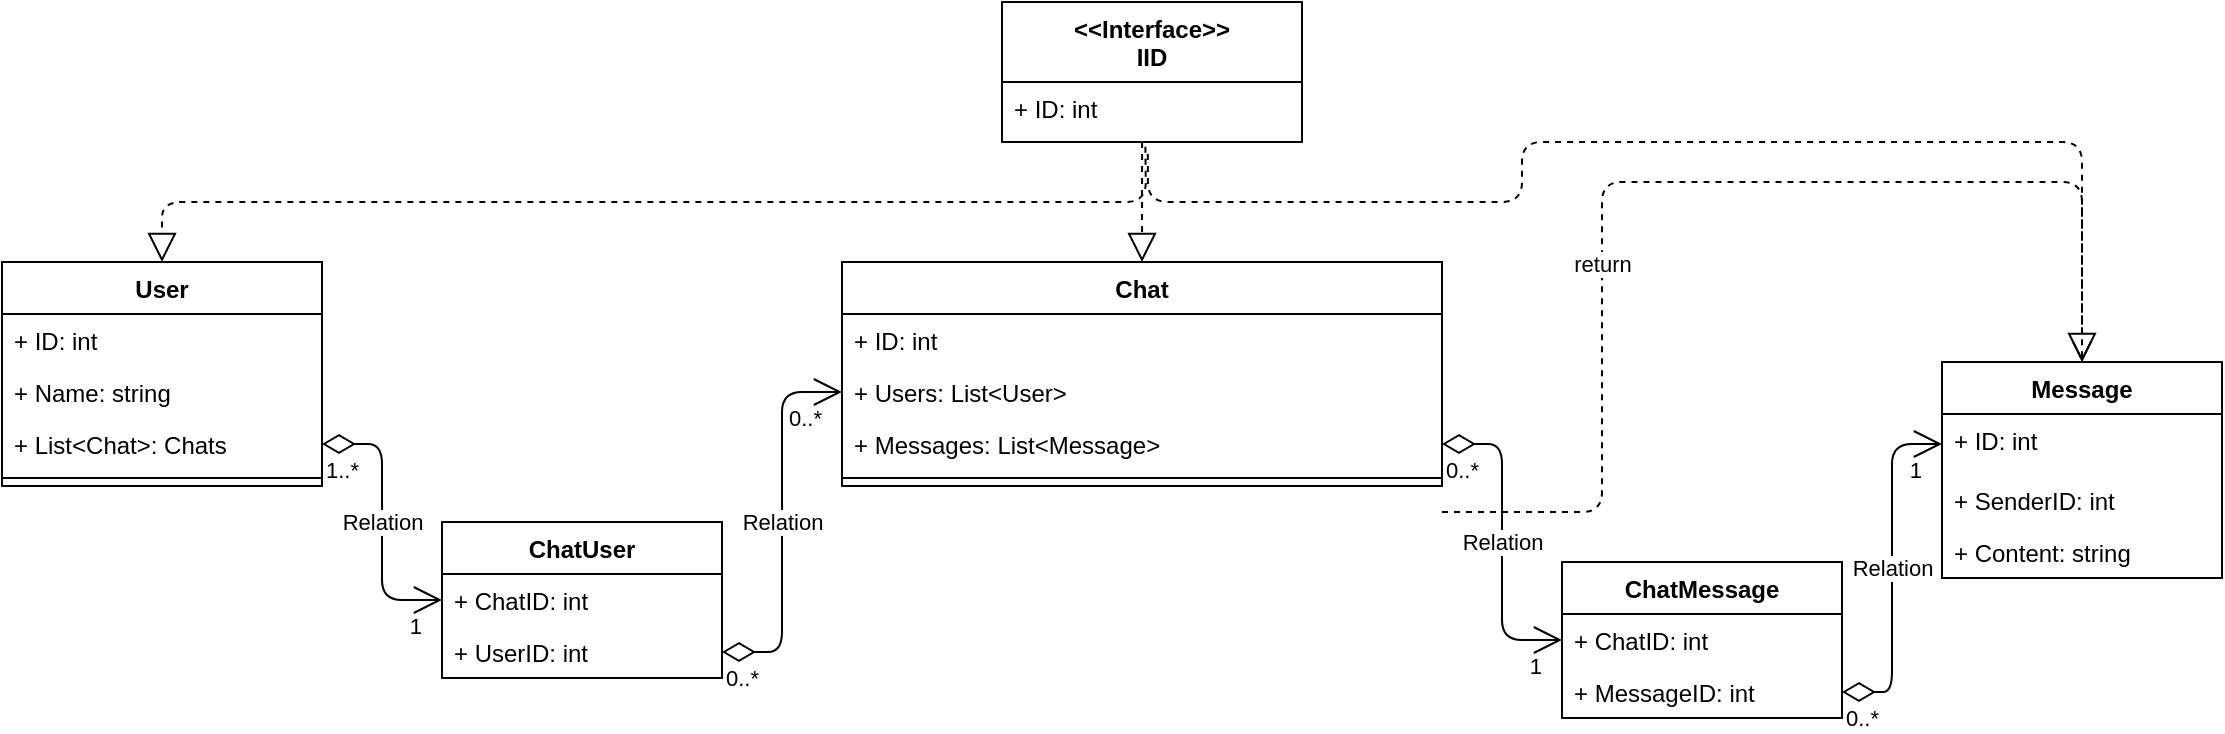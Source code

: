 <mxfile version="14.5.1" type="device"><diagram id="TM1OEPvt3_M3SEBqnvNQ" name="Side-1"><mxGraphModel dx="1422" dy="822" grid="1" gridSize="10" guides="1" tooltips="1" connect="1" arrows="1" fold="1" page="1" pageScale="1" pageWidth="827" pageHeight="1169" math="0" shadow="0"><root><mxCell id="0"/><mxCell id="1" parent="0"/><mxCell id="9qc5iPyqKBnie9uTdGYR-2" value="User" style="swimlane;fontStyle=1;align=center;verticalAlign=top;childLayout=stackLayout;horizontal=1;startSize=26;horizontalStack=0;resizeParent=1;resizeParentMax=0;resizeLast=0;collapsible=1;marginBottom=0;" parent="1" vertex="1"><mxGeometry x="80" y="160" width="160" height="112" as="geometry"/></mxCell><mxCell id="9qc5iPyqKBnie9uTdGYR-39" value="+ ID: int" style="text;strokeColor=none;fillColor=none;align=left;verticalAlign=top;spacingLeft=4;spacingRight=4;overflow=hidden;rotatable=0;points=[[0,0.5],[1,0.5]];portConstraint=eastwest;" parent="9qc5iPyqKBnie9uTdGYR-2" vertex="1"><mxGeometry y="26" width="160" height="26" as="geometry"/></mxCell><mxCell id="9qc5iPyqKBnie9uTdGYR-7" value="+ Name: string" style="text;strokeColor=none;fillColor=none;align=left;verticalAlign=top;spacingLeft=4;spacingRight=4;overflow=hidden;rotatable=0;points=[[0,0.5],[1,0.5]];portConstraint=eastwest;" parent="9qc5iPyqKBnie9uTdGYR-2" vertex="1"><mxGeometry y="52" width="160" height="26" as="geometry"/></mxCell><mxCell id="9qc5iPyqKBnie9uTdGYR-6" value="+ List&lt;Chat&gt;: Chats" style="text;strokeColor=none;fillColor=none;align=left;verticalAlign=top;spacingLeft=4;spacingRight=4;overflow=hidden;rotatable=0;points=[[0,0.5],[1,0.5]];portConstraint=eastwest;" parent="9qc5iPyqKBnie9uTdGYR-2" vertex="1"><mxGeometry y="78" width="160" height="26" as="geometry"/></mxCell><mxCell id="9qc5iPyqKBnie9uTdGYR-4" value="" style="line;strokeWidth=1;fillColor=none;align=left;verticalAlign=middle;spacingTop=-1;spacingLeft=3;spacingRight=3;rotatable=0;labelPosition=right;points=[];portConstraint=eastwest;" parent="9qc5iPyqKBnie9uTdGYR-2" vertex="1"><mxGeometry y="104" width="160" height="8" as="geometry"/></mxCell><mxCell id="9qc5iPyqKBnie9uTdGYR-16" value="Chat" style="swimlane;fontStyle=1;align=center;verticalAlign=top;childLayout=stackLayout;horizontal=1;startSize=26;horizontalStack=0;resizeParent=1;resizeParentMax=0;resizeLast=0;collapsible=1;marginBottom=0;" parent="1" vertex="1"><mxGeometry x="500" y="160" width="300" height="112" as="geometry"/></mxCell><mxCell id="9qc5iPyqKBnie9uTdGYR-40" value="+ ID: int" style="text;strokeColor=none;fillColor=none;align=left;verticalAlign=top;spacingLeft=4;spacingRight=4;overflow=hidden;rotatable=0;points=[[0,0.5],[1,0.5]];portConstraint=eastwest;" parent="9qc5iPyqKBnie9uTdGYR-16" vertex="1"><mxGeometry y="26" width="300" height="26" as="geometry"/></mxCell><mxCell id="9qc5iPyqKBnie9uTdGYR-18" value="+ Users: List&lt;User&gt;" style="text;strokeColor=none;fillColor=none;align=left;verticalAlign=top;spacingLeft=4;spacingRight=4;overflow=hidden;rotatable=0;points=[[0,0.5],[1,0.5]];portConstraint=eastwest;" parent="9qc5iPyqKBnie9uTdGYR-16" vertex="1"><mxGeometry y="52" width="300" height="26" as="geometry"/></mxCell><mxCell id="9qc5iPyqKBnie9uTdGYR-17" value="+ Messages: List&lt;Message&gt;" style="text;strokeColor=none;fillColor=none;align=left;verticalAlign=top;spacingLeft=4;spacingRight=4;overflow=hidden;rotatable=0;points=[[0,0.5],[1,0.5]];portConstraint=eastwest;" parent="9qc5iPyqKBnie9uTdGYR-16" vertex="1"><mxGeometry y="78" width="300" height="26" as="geometry"/></mxCell><mxCell id="9qc5iPyqKBnie9uTdGYR-21" value="" style="line;strokeWidth=1;fillColor=none;align=left;verticalAlign=middle;spacingTop=-1;spacingLeft=3;spacingRight=3;rotatable=0;labelPosition=right;points=[];portConstraint=eastwest;" parent="9qc5iPyqKBnie9uTdGYR-16" vertex="1"><mxGeometry y="104" width="300" height="8" as="geometry"/></mxCell><mxCell id="9qc5iPyqKBnie9uTdGYR-24" value="ChatUser" style="swimlane;fontStyle=1;childLayout=stackLayout;horizontal=1;startSize=26;fillColor=none;horizontalStack=0;resizeParent=1;resizeParentMax=0;resizeLast=0;collapsible=1;marginBottom=0;" parent="1" vertex="1"><mxGeometry x="300" y="290" width="140" height="78" as="geometry"/></mxCell><mxCell id="9qc5iPyqKBnie9uTdGYR-29" value="+ ChatID: int" style="text;strokeColor=none;fillColor=none;align=left;verticalAlign=top;spacingLeft=4;spacingRight=4;overflow=hidden;rotatable=0;points=[[0,0.5],[1,0.5]];portConstraint=eastwest;" parent="9qc5iPyqKBnie9uTdGYR-24" vertex="1"><mxGeometry y="26" width="140" height="26" as="geometry"/></mxCell><mxCell id="9qc5iPyqKBnie9uTdGYR-28" value="+ UserID: int" style="text;strokeColor=none;fillColor=none;align=left;verticalAlign=top;spacingLeft=4;spacingRight=4;overflow=hidden;rotatable=0;points=[[0,0.5],[1,0.5]];portConstraint=eastwest;" parent="9qc5iPyqKBnie9uTdGYR-24" vertex="1"><mxGeometry y="52" width="140" height="26" as="geometry"/></mxCell><mxCell id="9qc5iPyqKBnie9uTdGYR-31" value="&lt;&lt;Interface&gt;&gt;&#10;IID" style="swimlane;fontStyle=1;childLayout=stackLayout;horizontal=1;startSize=40;fillColor=none;horizontalStack=0;resizeParent=1;resizeParentMax=0;resizeLast=0;collapsible=1;marginBottom=0;" parent="1" vertex="1"><mxGeometry x="580" y="30" width="150" height="70" as="geometry"/></mxCell><mxCell id="9qc5iPyqKBnie9uTdGYR-34" value="+ ID: int" style="text;strokeColor=none;fillColor=none;align=left;verticalAlign=top;spacingLeft=4;spacingRight=4;overflow=hidden;rotatable=0;points=[[0,0.5],[1,0.5]];portConstraint=eastwest;" parent="9qc5iPyqKBnie9uTdGYR-31" vertex="1"><mxGeometry y="40" width="150" height="30" as="geometry"/></mxCell><mxCell id="9qc5iPyqKBnie9uTdGYR-36" value="Message" style="swimlane;fontStyle=1;childLayout=stackLayout;horizontal=1;startSize=26;fillColor=none;horizontalStack=0;resizeParent=1;resizeParentMax=0;resizeLast=0;collapsible=1;marginBottom=0;" parent="1" vertex="1"><mxGeometry x="1050" y="210" width="140" height="108" as="geometry"/></mxCell><mxCell id="9qc5iPyqKBnie9uTdGYR-57" value="+ ID: int" style="text;strokeColor=none;fillColor=none;align=left;verticalAlign=top;spacingLeft=4;spacingRight=4;overflow=hidden;rotatable=0;points=[[0,0.5],[1,0.5]];portConstraint=eastwest;" parent="9qc5iPyqKBnie9uTdGYR-36" vertex="1"><mxGeometry y="26" width="140" height="30" as="geometry"/></mxCell><mxCell id="9qc5iPyqKBnie9uTdGYR-37" value="+ SenderID: int" style="text;strokeColor=none;fillColor=none;align=left;verticalAlign=top;spacingLeft=4;spacingRight=4;overflow=hidden;rotatable=0;points=[[0,0.5],[1,0.5]];portConstraint=eastwest;" parent="9qc5iPyqKBnie9uTdGYR-36" vertex="1"><mxGeometry y="56" width="140" height="26" as="geometry"/></mxCell><mxCell id="9qc5iPyqKBnie9uTdGYR-38" value="+ Content: string" style="text;strokeColor=none;fillColor=none;align=left;verticalAlign=top;spacingLeft=4;spacingRight=4;overflow=hidden;rotatable=0;points=[[0,0.5],[1,0.5]];portConstraint=eastwest;" parent="9qc5iPyqKBnie9uTdGYR-36" vertex="1"><mxGeometry y="82" width="140" height="26" as="geometry"/></mxCell><mxCell id="9qc5iPyqKBnie9uTdGYR-54" value="ChatMessage" style="swimlane;fontStyle=1;childLayout=stackLayout;horizontal=1;startSize=26;fillColor=none;horizontalStack=0;resizeParent=1;resizeParentMax=0;resizeLast=0;collapsible=1;marginBottom=0;" parent="1" vertex="1"><mxGeometry x="860" y="310" width="140" height="78" as="geometry"/></mxCell><mxCell id="9qc5iPyqKBnie9uTdGYR-55" value="+ ChatID: int" style="text;strokeColor=none;fillColor=none;align=left;verticalAlign=top;spacingLeft=4;spacingRight=4;overflow=hidden;rotatable=0;points=[[0,0.5],[1,0.5]];portConstraint=eastwest;" parent="9qc5iPyqKBnie9uTdGYR-54" vertex="1"><mxGeometry y="26" width="140" height="26" as="geometry"/></mxCell><mxCell id="9qc5iPyqKBnie9uTdGYR-56" value="+ MessageID: int" style="text;strokeColor=none;fillColor=none;align=left;verticalAlign=top;spacingLeft=4;spacingRight=4;overflow=hidden;rotatable=0;points=[[0,0.5],[1,0.5]];portConstraint=eastwest;" parent="9qc5iPyqKBnie9uTdGYR-54" vertex="1"><mxGeometry y="52" width="140" height="26" as="geometry"/></mxCell><mxCell id="9qc5iPyqKBnie9uTdGYR-58" value="return" style="html=1;verticalAlign=bottom;endArrow=open;dashed=1;endSize=8;exitX=1;exitY=0.5;exitDx=0;exitDy=0;entryX=0.5;entryY=0;entryDx=0;entryDy=0;" parent="1" target="9qc5iPyqKBnie9uTdGYR-36" edge="1"><mxGeometry x="-0.322" relative="1" as="geometry"><mxPoint x="800" y="285" as="sourcePoint"/><mxPoint x="670" y="420" as="targetPoint"/><Array as="points"><mxPoint x="880" y="285"/><mxPoint x="880" y="120"/><mxPoint x="1120" y="120"/></Array><mxPoint as="offset"/></mxGeometry></mxCell><mxCell id="9qc5iPyqKBnie9uTdGYR-59" value="" style="endArrow=block;dashed=1;endFill=0;endSize=12;html=1;exitX=0.478;exitY=1.08;exitDx=0;exitDy=0;exitPerimeter=0;entryX=0.5;entryY=0;entryDx=0;entryDy=0;" parent="1" source="9qc5iPyqKBnie9uTdGYR-34" target="9qc5iPyqKBnie9uTdGYR-2" edge="1"><mxGeometry width="160" relative="1" as="geometry"><mxPoint x="630" y="420" as="sourcePoint"/><mxPoint x="790" y="420" as="targetPoint"/><Array as="points"><mxPoint x="652" y="130"/><mxPoint x="160" y="130"/></Array></mxGeometry></mxCell><mxCell id="9qc5iPyqKBnie9uTdGYR-60" value="" style="endArrow=block;dashed=1;endFill=0;endSize=12;html=1;exitX=0.467;exitY=1;exitDx=0;exitDy=0;exitPerimeter=0;" parent="1" source="9qc5iPyqKBnie9uTdGYR-34" edge="1"><mxGeometry width="160" relative="1" as="geometry"><mxPoint x="661.7" y="112.4" as="sourcePoint"/><mxPoint x="650" y="160" as="targetPoint"/><Array as="points"/></mxGeometry></mxCell><mxCell id="9qc5iPyqKBnie9uTdGYR-61" value="" style="endArrow=block;dashed=1;endFill=0;endSize=12;html=1;entryX=0.5;entryY=0;entryDx=0;entryDy=0;exitX=0.486;exitY=1.198;exitDx=0;exitDy=0;exitPerimeter=0;" parent="1" source="9qc5iPyqKBnie9uTdGYR-34" target="9qc5iPyqKBnie9uTdGYR-36" edge="1"><mxGeometry width="160" relative="1" as="geometry"><mxPoint x="490" y="110" as="sourcePoint"/><mxPoint x="180" y="180" as="targetPoint"/><Array as="points"><mxPoint x="653" y="130"/><mxPoint x="840" y="130"/><mxPoint x="840" y="100"/><mxPoint x="1120" y="100"/></Array></mxGeometry></mxCell><mxCell id="9qc5iPyqKBnie9uTdGYR-62" value="Relation" style="endArrow=open;html=1;endSize=12;startArrow=diamondThin;startSize=14;startFill=0;edgeStyle=orthogonalEdgeStyle;exitX=1;exitY=0.5;exitDx=0;exitDy=0;entryX=0;entryY=0.5;entryDx=0;entryDy=0;" parent="1" source="9qc5iPyqKBnie9uTdGYR-6" target="9qc5iPyqKBnie9uTdGYR-29" edge="1"><mxGeometry relative="1" as="geometry"><mxPoint x="630" y="420" as="sourcePoint"/><mxPoint x="790" y="420" as="targetPoint"/></mxGeometry></mxCell><mxCell id="9qc5iPyqKBnie9uTdGYR-63" value="1..*" style="edgeLabel;resizable=0;html=1;align=left;verticalAlign=top;" parent="9qc5iPyqKBnie9uTdGYR-62" connectable="0" vertex="1"><mxGeometry x="-1" relative="1" as="geometry"/></mxCell><mxCell id="9qc5iPyqKBnie9uTdGYR-64" value="1" style="edgeLabel;resizable=0;html=1;align=right;verticalAlign=top;" parent="9qc5iPyqKBnie9uTdGYR-62" connectable="0" vertex="1"><mxGeometry x="1" relative="1" as="geometry"><mxPoint x="-9.53" as="offset"/></mxGeometry></mxCell><mxCell id="9qc5iPyqKBnie9uTdGYR-65" value="Relation" style="endArrow=open;html=1;endSize=12;startArrow=diamondThin;startSize=14;startFill=0;edgeStyle=orthogonalEdgeStyle;exitX=1;exitY=0.5;exitDx=0;exitDy=0;entryX=0;entryY=0.5;entryDx=0;entryDy=0;" parent="1" source="9qc5iPyqKBnie9uTdGYR-28" target="9qc5iPyqKBnie9uTdGYR-18" edge="1"><mxGeometry relative="1" as="geometry"><mxPoint x="250" y="235.0" as="sourcePoint"/><mxPoint x="450" y="240" as="targetPoint"/><Array as="points"><mxPoint x="470" y="355"/><mxPoint x="470" y="225"/></Array></mxGeometry></mxCell><mxCell id="9qc5iPyqKBnie9uTdGYR-66" value="0..*" style="edgeLabel;resizable=0;html=1;align=left;verticalAlign=top;" parent="9qc5iPyqKBnie9uTdGYR-65" connectable="0" vertex="1"><mxGeometry x="-1" relative="1" as="geometry"/></mxCell><mxCell id="9qc5iPyqKBnie9uTdGYR-67" value="0..*" style="edgeLabel;resizable=0;html=1;align=right;verticalAlign=top;" parent="9qc5iPyqKBnie9uTdGYR-65" connectable="0" vertex="1"><mxGeometry x="1" relative="1" as="geometry"><mxPoint x="-9.53" as="offset"/></mxGeometry></mxCell><mxCell id="9qc5iPyqKBnie9uTdGYR-68" value="Relation" style="endArrow=open;html=1;endSize=12;startArrow=diamondThin;startSize=14;startFill=0;edgeStyle=orthogonalEdgeStyle;exitX=1;exitY=0.5;exitDx=0;exitDy=0;entryX=0;entryY=0.5;entryDx=0;entryDy=0;" parent="1" source="9qc5iPyqKBnie9uTdGYR-17" target="9qc5iPyqKBnie9uTdGYR-55" edge="1"><mxGeometry relative="1" as="geometry"><mxPoint x="580" y="380.0" as="sourcePoint"/><mxPoint x="650" y="594" as="targetPoint"/></mxGeometry></mxCell><mxCell id="9qc5iPyqKBnie9uTdGYR-69" value="0..*" style="edgeLabel;resizable=0;html=1;align=left;verticalAlign=top;" parent="9qc5iPyqKBnie9uTdGYR-68" connectable="0" vertex="1"><mxGeometry x="-1" relative="1" as="geometry"/></mxCell><mxCell id="9qc5iPyqKBnie9uTdGYR-70" value="1" style="edgeLabel;resizable=0;html=1;align=right;verticalAlign=top;" parent="9qc5iPyqKBnie9uTdGYR-68" connectable="0" vertex="1"><mxGeometry x="1" relative="1" as="geometry"><mxPoint x="-9.53" as="offset"/></mxGeometry></mxCell><mxCell id="9qc5iPyqKBnie9uTdGYR-71" value="Relation" style="endArrow=open;html=1;endSize=12;startArrow=diamondThin;startSize=14;startFill=0;edgeStyle=orthogonalEdgeStyle;exitX=1;exitY=0.5;exitDx=0;exitDy=0;entryX=0;entryY=0.5;entryDx=0;entryDy=0;" parent="1" source="9qc5iPyqKBnie9uTdGYR-56" target="9qc5iPyqKBnie9uTdGYR-57" edge="1"><mxGeometry relative="1" as="geometry"><mxPoint x="590" y="390" as="sourcePoint"/><mxPoint x="660" y="604" as="targetPoint"/></mxGeometry></mxCell><mxCell id="9qc5iPyqKBnie9uTdGYR-72" value="0..*" style="edgeLabel;resizable=0;html=1;align=left;verticalAlign=top;" parent="9qc5iPyqKBnie9uTdGYR-71" connectable="0" vertex="1"><mxGeometry x="-1" relative="1" as="geometry"/></mxCell><mxCell id="9qc5iPyqKBnie9uTdGYR-73" value="1" style="edgeLabel;resizable=0;html=1;align=right;verticalAlign=top;" parent="9qc5iPyqKBnie9uTdGYR-71" connectable="0" vertex="1"><mxGeometry x="1" relative="1" as="geometry"><mxPoint x="-9.53" as="offset"/></mxGeometry></mxCell></root></mxGraphModel></diagram></mxfile>